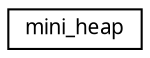 digraph "Grafische Darstellung der Klassenhierarchie"
{
  edge [fontname="Sans",fontsize="10",labelfontname="Sans",labelfontsize="10"];
  node [fontname="Sans",fontsize="10",shape=record];
  rankdir="LR";
  Node0 [label="mini_heap",height=0.2,width=0.4,color="black", fillcolor="white", style="filled",URL="$df/d0f/structmini__heap.html"];
}
